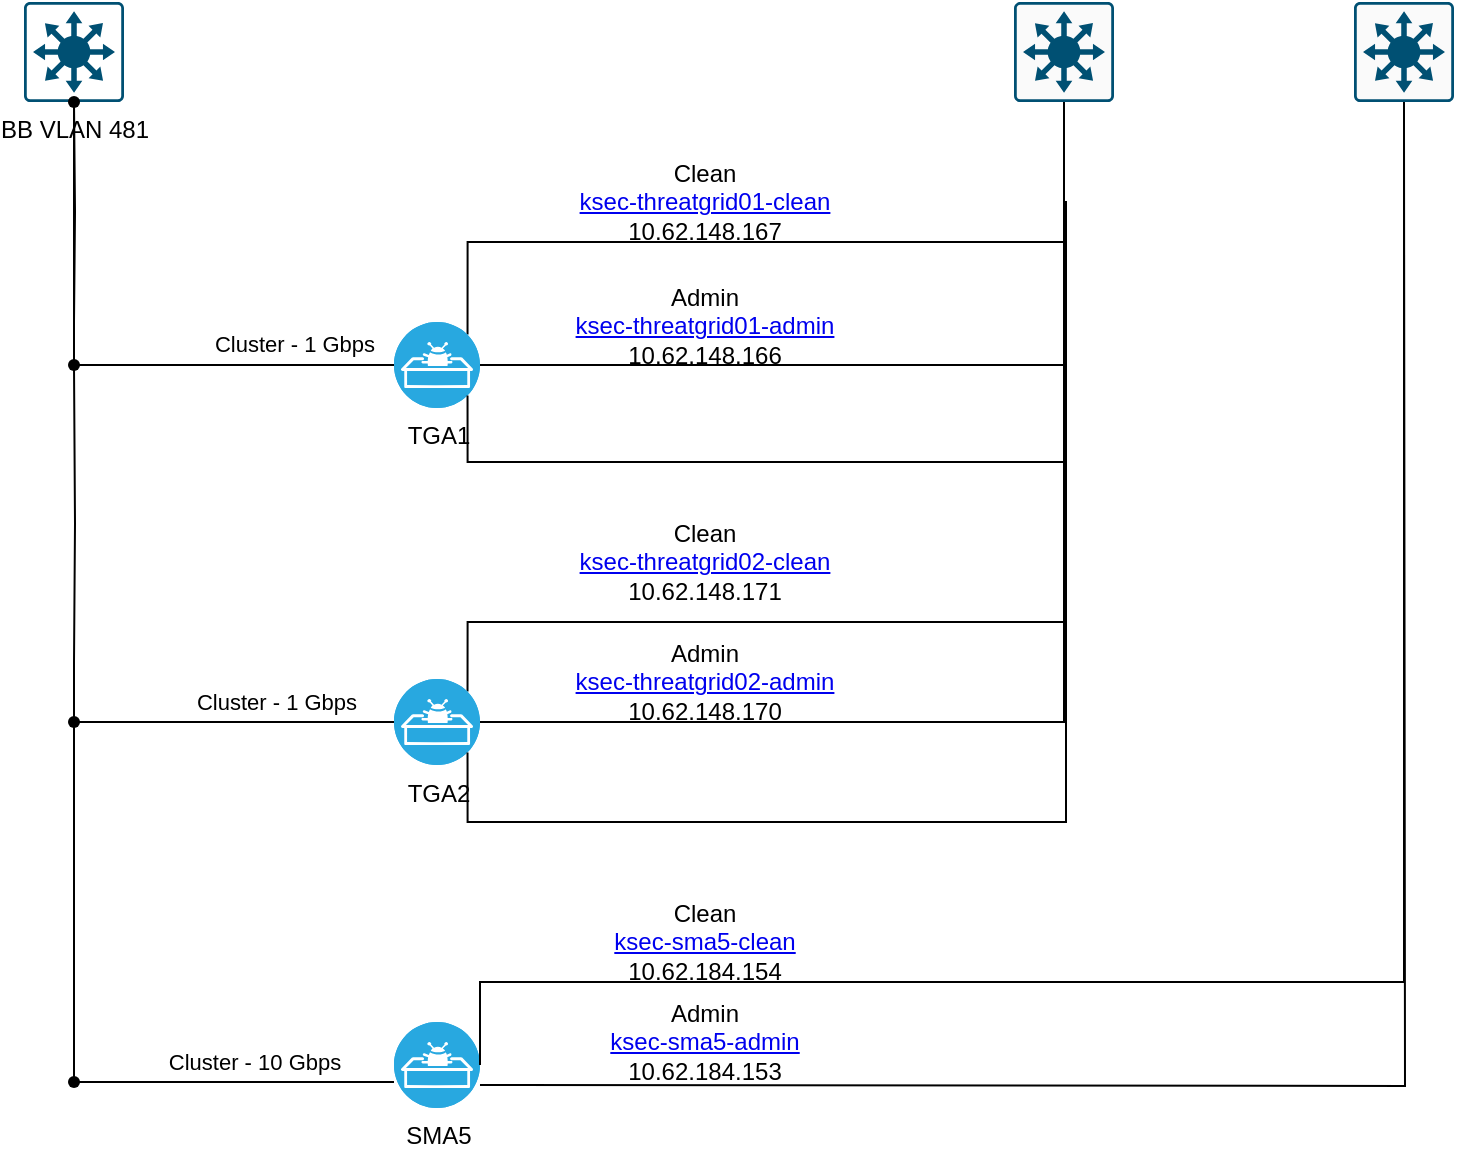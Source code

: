 <mxfile version="24.6.5" type="github">
  <diagram name="Page-1" id="tIi6XGk7Z42b94pc7ILP">
    <mxGraphModel dx="1306" dy="725" grid="1" gridSize="10" guides="1" tooltips="1" connect="1" arrows="1" fold="1" page="1" pageScale="1" pageWidth="1654" pageHeight="1169" math="0" shadow="0">
      <root>
        <mxCell id="0" />
        <mxCell id="1" parent="0" />
        <mxCell id="yGkd1davA27l-2CEh0l2-4" value="BB VLAN 481" style="sketch=0;points=[[0.015,0.015,0],[0.985,0.015,0],[0.985,0.985,0],[0.015,0.985,0],[0.25,0,0],[0.5,0,0],[0.75,0,0],[1,0.25,0],[1,0.5,0],[1,0.75,0],[0.75,1,0],[0.5,1,0],[0.25,1,0],[0,0.75,0],[0,0.5,0],[0,0.25,0]];verticalLabelPosition=bottom;html=1;verticalAlign=top;aspect=fixed;align=center;pointerEvents=1;shape=mxgraph.cisco19.rect;prIcon=l3_switch;fillColor=#ffffff;strokeColor=#005073;" parent="1" vertex="1">
          <mxGeometry x="255" y="140" width="50" height="50" as="geometry" />
        </mxCell>
        <mxCell id="yGkd1davA27l-2CEh0l2-73" style="edgeStyle=orthogonalEdgeStyle;shape=connector;rounded=0;orthogonalLoop=1;jettySize=auto;html=1;strokeColor=default;align=center;verticalAlign=middle;fontFamily=Helvetica;fontSize=11;fontColor=default;labelBackgroundColor=default;endArrow=none;endFill=0;" parent="1" source="yGkd1davA27l-2CEh0l2-76" target="yGkd1davA27l-2CEh0l2-77" edge="1">
          <mxGeometry relative="1" as="geometry" />
        </mxCell>
        <mxCell id="yGkd1davA27l-2CEh0l2-109" value="Cluster - 1 Gbps" style="edgeLabel;html=1;align=center;verticalAlign=middle;resizable=0;points=[];fontFamily=Helvetica;fontSize=11;fontColor=default;labelBackgroundColor=default;" parent="yGkd1davA27l-2CEh0l2-73" vertex="1" connectable="0">
          <mxGeometry x="0.659" y="-2" relative="1" as="geometry">
            <mxPoint x="73" y="-8" as="offset" />
          </mxGeometry>
        </mxCell>
        <mxCell id="_9Xhn7tCBY5-UeczWf9N-10" style="edgeStyle=orthogonalEdgeStyle;rounded=0;orthogonalLoop=1;jettySize=auto;html=1;exitX=0.855;exitY=0.145;exitDx=0;exitDy=0;exitPerimeter=0;endArrow=none;endFill=0;entryX=0.5;entryY=1;entryDx=0;entryDy=0;entryPerimeter=0;" edge="1" parent="1" source="yGkd1davA27l-2CEh0l2-76" target="_9Xhn7tCBY5-UeczWf9N-8">
          <mxGeometry relative="1" as="geometry">
            <mxPoint x="780" y="280" as="targetPoint" />
            <Array as="points">
              <mxPoint x="477" y="450" />
              <mxPoint x="775" y="450" />
            </Array>
          </mxGeometry>
        </mxCell>
        <mxCell id="_9Xhn7tCBY5-UeczWf9N-18" style="edgeStyle=orthogonalEdgeStyle;rounded=0;orthogonalLoop=1;jettySize=auto;html=1;exitX=1;exitY=0.5;exitDx=0;exitDy=0;exitPerimeter=0;entryX=0.5;entryY=1;entryDx=0;entryDy=0;entryPerimeter=0;endArrow=none;endFill=0;" edge="1" parent="1" source="yGkd1davA27l-2CEh0l2-76" target="_9Xhn7tCBY5-UeczWf9N-8">
          <mxGeometry relative="1" as="geometry">
            <mxPoint x="780" y="500" as="targetPoint" />
          </mxGeometry>
        </mxCell>
        <mxCell id="yGkd1davA27l-2CEh0l2-76" value="TGA2" style="fillColor=#28A8E0;verticalLabelPosition=bottom;sketch=0;html=1;strokeColor=#ffffff;verticalAlign=top;align=center;points=[[0.145,0.145,0],[0.5,0,0],[0.855,0.145,0],[1,0.5,0],[0.855,0.855,0],[0.5,1,0],[0.145,0.855,0],[0,0.5,0]];pointerEvents=1;shape=mxgraph.cisco_safe.compositeIcon;bgIcon=ellipse;resIcon=mxgraph.cisco_safe.capability.malware_sandbox;" parent="1" vertex="1">
          <mxGeometry x="440" y="478.5" width="43" height="43" as="geometry" />
        </mxCell>
        <mxCell id="yGkd1davA27l-2CEh0l2-98" style="edgeStyle=orthogonalEdgeStyle;shape=connector;rounded=0;orthogonalLoop=1;jettySize=auto;html=1;strokeColor=default;align=center;verticalAlign=middle;fontFamily=Helvetica;fontSize=11;fontColor=default;labelBackgroundColor=default;endArrow=none;endFill=0;" parent="1" source="yGkd1davA27l-2CEh0l2-77" edge="1">
          <mxGeometry relative="1" as="geometry">
            <mxPoint x="280" y="470" as="targetPoint" />
          </mxGeometry>
        </mxCell>
        <mxCell id="yGkd1davA27l-2CEh0l2-77" value="" style="shape=waypoint;sketch=0;fillStyle=solid;size=6;pointerEvents=1;points=[];fillColor=none;resizable=0;rotatable=0;perimeter=centerPerimeter;snapToPoint=1;fontFamily=Helvetica;fontSize=11;fontColor=default;labelBackgroundColor=default;" parent="1" vertex="1">
          <mxGeometry x="270" y="490" width="20" height="20" as="geometry" />
        </mxCell>
        <mxCell id="yGkd1davA27l-2CEh0l2-97" style="edgeStyle=orthogonalEdgeStyle;shape=connector;rounded=0;orthogonalLoop=1;jettySize=auto;html=1;strokeColor=default;align=center;verticalAlign=middle;fontFamily=Helvetica;fontSize=11;fontColor=default;labelBackgroundColor=default;endArrow=none;endFill=0;" parent="1" target="yGkd1davA27l-2CEh0l2-77" edge="1">
          <mxGeometry relative="1" as="geometry">
            <mxPoint x="280" y="530" as="sourcePoint" />
          </mxGeometry>
        </mxCell>
        <mxCell id="yGkd1davA27l-2CEh0l2-104" style="edgeStyle=orthogonalEdgeStyle;shape=connector;rounded=0;orthogonalLoop=1;jettySize=auto;html=1;strokeColor=default;align=center;verticalAlign=middle;fontFamily=Helvetica;fontSize=11;fontColor=default;labelBackgroundColor=default;endArrow=none;endFill=0;" parent="1" edge="1">
          <mxGeometry relative="1" as="geometry">
            <mxPoint x="280" y="530" as="sourcePoint" />
            <mxPoint x="280" y="650" as="targetPoint" />
          </mxGeometry>
        </mxCell>
        <mxCell id="yGkd1davA27l-2CEh0l2-99" style="edgeStyle=orthogonalEdgeStyle;shape=connector;rounded=0;orthogonalLoop=1;jettySize=auto;html=1;strokeColor=default;align=center;verticalAlign=middle;fontFamily=Helvetica;fontSize=11;fontColor=default;labelBackgroundColor=default;endArrow=none;endFill=0;" parent="1" target="yGkd1davA27l-2CEh0l2-85" edge="1">
          <mxGeometry relative="1" as="geometry">
            <mxPoint x="280" y="470" as="sourcePoint" />
          </mxGeometry>
        </mxCell>
        <mxCell id="yGkd1davA27l-2CEh0l2-81" value="Cluster - 1 Gbps" style="edgeStyle=orthogonalEdgeStyle;shape=connector;rounded=0;orthogonalLoop=1;jettySize=auto;html=1;strokeColor=default;align=center;verticalAlign=middle;fontFamily=Helvetica;fontSize=11;fontColor=default;labelBackgroundColor=default;endArrow=none;endFill=0;" parent="1" source="yGkd1davA27l-2CEh0l2-83" target="yGkd1davA27l-2CEh0l2-85" edge="1">
          <mxGeometry x="-0.375" y="-11" relative="1" as="geometry">
            <Array as="points">
              <mxPoint x="280" y="322" />
            </Array>
            <mxPoint as="offset" />
          </mxGeometry>
        </mxCell>
        <mxCell id="_9Xhn7tCBY5-UeczWf9N-7" style="edgeStyle=orthogonalEdgeStyle;rounded=0;orthogonalLoop=1;jettySize=auto;html=1;exitX=0.855;exitY=0.145;exitDx=0;exitDy=0;exitPerimeter=0;entryX=0.5;entryY=1;entryDx=0;entryDy=0;entryPerimeter=0;endArrow=none;endFill=0;" edge="1" parent="1" source="yGkd1davA27l-2CEh0l2-83" target="_9Xhn7tCBY5-UeczWf9N-8">
          <mxGeometry relative="1" as="geometry">
            <mxPoint x="780" y="200" as="targetPoint" />
            <Array as="points">
              <mxPoint x="477" y="260" />
              <mxPoint x="775" y="260" />
            </Array>
          </mxGeometry>
        </mxCell>
        <mxCell id="yGkd1davA27l-2CEh0l2-83" value="TGA1" style="fillColor=#28A8E0;verticalLabelPosition=bottom;sketch=0;html=1;strokeColor=#ffffff;verticalAlign=top;align=center;points=[[0.145,0.145,0],[0.5,0,0],[0.855,0.145,0],[1,0.5,0],[0.855,0.855,0],[0.5,1,0],[0.145,0.855,0],[0,0.5,0]];pointerEvents=1;shape=mxgraph.cisco_safe.compositeIcon;bgIcon=ellipse;resIcon=mxgraph.cisco_safe.capability.malware_sandbox;" parent="1" vertex="1">
          <mxGeometry x="440" y="300" width="43" height="43" as="geometry" />
        </mxCell>
        <mxCell id="yGkd1davA27l-2CEh0l2-101" style="edgeStyle=orthogonalEdgeStyle;shape=connector;rounded=0;orthogonalLoop=1;jettySize=auto;html=1;strokeColor=default;align=center;verticalAlign=middle;fontFamily=Helvetica;fontSize=11;fontColor=default;labelBackgroundColor=default;endArrow=none;endFill=0;" parent="1" source="yGkd1davA27l-2CEh0l2-85" edge="1">
          <mxGeometry relative="1" as="geometry">
            <mxPoint x="280" y="300" as="targetPoint" />
          </mxGeometry>
        </mxCell>
        <mxCell id="yGkd1davA27l-2CEh0l2-84" value="" style="shape=waypoint;sketch=0;fillStyle=solid;size=6;pointerEvents=1;points=[];fillColor=none;resizable=0;rotatable=0;perimeter=centerPerimeter;snapToPoint=1;fontFamily=Helvetica;fontSize=11;fontColor=default;labelBackgroundColor=default;" parent="1" vertex="1">
          <mxGeometry x="270" y="180" width="20" height="20" as="geometry" />
        </mxCell>
        <mxCell id="yGkd1davA27l-2CEh0l2-103" style="edgeStyle=orthogonalEdgeStyle;shape=connector;rounded=0;orthogonalLoop=1;jettySize=auto;html=1;strokeColor=default;align=center;verticalAlign=middle;fontFamily=Helvetica;fontSize=11;fontColor=default;labelBackgroundColor=default;endArrow=none;endFill=0;" parent="1" target="yGkd1davA27l-2CEh0l2-4" edge="1">
          <mxGeometry relative="1" as="geometry">
            <mxPoint x="280" y="300" as="sourcePoint" />
          </mxGeometry>
        </mxCell>
        <mxCell id="yGkd1davA27l-2CEh0l2-87" style="edgeStyle=orthogonalEdgeStyle;shape=connector;rounded=0;orthogonalLoop=1;jettySize=auto;html=1;strokeColor=default;align=center;verticalAlign=middle;fontFamily=Helvetica;fontSize=11;fontColor=default;labelBackgroundColor=default;endArrow=none;endFill=0;" parent="1" source="yGkd1davA27l-2CEh0l2-90" target="yGkd1davA27l-2CEh0l2-91" edge="1">
          <mxGeometry relative="1" as="geometry">
            <Array as="points">
              <mxPoint x="390" y="680" />
              <mxPoint x="390" y="680" />
            </Array>
          </mxGeometry>
        </mxCell>
        <mxCell id="yGkd1davA27l-2CEh0l2-112" value="Cluster - 10 Gbps" style="edgeLabel;html=1;align=center;verticalAlign=middle;resizable=0;points=[];fontFamily=Helvetica;fontSize=11;fontColor=default;labelBackgroundColor=default;" parent="yGkd1davA27l-2CEh0l2-87" vertex="1" connectable="0">
          <mxGeometry x="-0.174" relative="1" as="geometry">
            <mxPoint x="-4" y="-10" as="offset" />
          </mxGeometry>
        </mxCell>
        <mxCell id="yGkd1davA27l-2CEh0l2-90" value="SMA5" style="fillColor=#28A8E0;verticalLabelPosition=bottom;sketch=0;html=1;strokeColor=#ffffff;verticalAlign=top;align=center;points=[[0.145,0.145,0],[0.5,0,0],[0.855,0.145,0],[1,0.5,0],[0.855,0.855,0],[0.5,1,0],[0.145,0.855,0],[0,0.5,0]];pointerEvents=1;shape=mxgraph.cisco_safe.compositeIcon;bgIcon=ellipse;resIcon=mxgraph.cisco_safe.capability.malware_sandbox;" parent="1" vertex="1">
          <mxGeometry x="440" y="650" width="43" height="43" as="geometry" />
        </mxCell>
        <mxCell id="yGkd1davA27l-2CEh0l2-91" value="" style="shape=waypoint;sketch=0;fillStyle=solid;size=6;pointerEvents=1;points=[];fillColor=none;resizable=0;rotatable=0;perimeter=centerPerimeter;snapToPoint=1;fontFamily=Helvetica;fontSize=11;fontColor=default;labelBackgroundColor=default;" parent="1" vertex="1">
          <mxGeometry x="270" y="670" width="20" height="20" as="geometry" />
        </mxCell>
        <mxCell id="yGkd1davA27l-2CEh0l2-94" style="edgeStyle=orthogonalEdgeStyle;shape=connector;rounded=0;orthogonalLoop=1;jettySize=auto;html=1;strokeColor=default;align=center;verticalAlign=middle;fontFamily=Helvetica;fontSize=11;fontColor=default;labelBackgroundColor=default;endArrow=none;endFill=0;" parent="1" target="yGkd1davA27l-2CEh0l2-91" edge="1">
          <mxGeometry relative="1" as="geometry">
            <mxPoint x="280" y="650" as="sourcePoint" />
          </mxGeometry>
        </mxCell>
        <mxCell id="_9Xhn7tCBY5-UeczWf9N-8" value="" style="sketch=0;points=[[0.015,0.015,0],[0.985,0.015,0],[0.985,0.985,0],[0.015,0.985,0],[0.25,0,0],[0.5,0,0],[0.75,0,0],[1,0.25,0],[1,0.5,0],[1,0.75,0],[0.75,1,0],[0.5,1,0],[0.25,1,0],[0,0.75,0],[0,0.5,0],[0,0.25,0]];verticalLabelPosition=bottom;html=1;verticalAlign=top;aspect=fixed;align=center;pointerEvents=1;shape=mxgraph.cisco19.rect;prIcon=l3_switch;fillColor=#FAFAFA;strokeColor=#005073;fontFamily=Helvetica;fontSize=11;fontColor=default;labelBackgroundColor=default;" vertex="1" parent="1">
          <mxGeometry x="750" y="140" width="50" height="50" as="geometry" />
        </mxCell>
        <mxCell id="_9Xhn7tCBY5-UeczWf9N-9" value="&lt;div&gt;Clean&lt;br&gt;&lt;a rel=&quot;noopener noreferrer&quot; target=&quot;_blank&quot; data-interception=&quot;off&quot; href=&quot;https://ksec-threatgrid01-clean.cisco.com&quot;&gt;ksec-threatgrid01-clean&lt;/a&gt;&lt;br&gt;10.62.148.167&lt;br&gt;&lt;/div&gt;" style="text;html=1;align=center;verticalAlign=middle;resizable=0;points=[];autosize=1;strokeColor=none;fillColor=none;" vertex="1" parent="1">
          <mxGeometry x="520" y="210" width="150" height="60" as="geometry" />
        </mxCell>
        <mxCell id="_9Xhn7tCBY5-UeczWf9N-12" value="Clean&lt;br&gt;&lt;a rel=&quot;noopener noreferrer&quot; target=&quot;_blank&quot; data-interception=&quot;off&quot; href=&quot;https://ksec-threatgrid02-admin.cisco.com&quot;&gt;ksec-threatgrid02-clean&lt;/a&gt;&lt;br&gt;10.62.148.171" style="text;html=1;align=center;verticalAlign=middle;resizable=0;points=[];autosize=1;strokeColor=none;fillColor=none;" vertex="1" parent="1">
          <mxGeometry x="520" y="390" width="150" height="60" as="geometry" />
        </mxCell>
        <mxCell id="_9Xhn7tCBY5-UeczWf9N-14" value="Clean&lt;br&gt;&lt;a rel=&quot;noopener noreferrer&quot; target=&quot;_blank&quot; data-interception=&quot;off&quot; href=&quot;https://ksec-sma5-clean.cisco.com&quot;&gt;ksec-sma5-clean&lt;/a&gt;&lt;br&gt;10.62.184.154" style="text;html=1;align=center;verticalAlign=middle;resizable=0;points=[];autosize=1;strokeColor=none;fillColor=none;" vertex="1" parent="1">
          <mxGeometry x="540" y="580" width="110" height="60" as="geometry" />
        </mxCell>
        <mxCell id="_9Xhn7tCBY5-UeczWf9N-17" value="Admin&lt;br&gt;&lt;a rel=&quot;noopener noreferrer&quot; target=&quot;_blank&quot; data-interception=&quot;off&quot; href=&quot;https://ksec-threatgrid01-admin.cisco.com&quot;&gt;ksec-threatgrid01-admin&lt;/a&gt;&lt;br&gt;10.62.148.166" style="text;html=1;align=center;verticalAlign=middle;resizable=0;points=[];autosize=1;strokeColor=none;fillColor=none;" vertex="1" parent="1">
          <mxGeometry x="520" y="271.5" width="150" height="60" as="geometry" />
        </mxCell>
        <mxCell id="_9Xhn7tCBY5-UeczWf9N-19" value="Admin&lt;br&gt;&lt;a rel=&quot;noopener noreferrer&quot; target=&quot;_blank&quot; data-interception=&quot;off&quot; href=&quot;https://ksec-threatgrid01-admin.cisco.com&quot;&gt;ksec-threatgrid02-admin&lt;/a&gt;&lt;br&gt;10.62.148.170" style="text;html=1;align=center;verticalAlign=middle;resizable=0;points=[];autosize=1;strokeColor=none;fillColor=none;" vertex="1" parent="1">
          <mxGeometry x="520" y="450" width="150" height="60" as="geometry" />
        </mxCell>
        <mxCell id="_9Xhn7tCBY5-UeczWf9N-21" value="Admin&lt;br&gt;&lt;a rel=&quot;noopener noreferrer&quot; target=&quot;_blank&quot; data-interception=&quot;off&quot; href=&quot;https://ksec-sma5-admin.cisco.com&quot;&gt;ksec-sma5-admin&lt;/a&gt;&lt;br&gt;10.62.184.153" style="text;html=1;align=center;verticalAlign=middle;resizable=0;points=[];autosize=1;strokeColor=none;fillColor=none;" vertex="1" parent="1">
          <mxGeometry x="535" y="630" width="120" height="60" as="geometry" />
        </mxCell>
        <mxCell id="_9Xhn7tCBY5-UeczWf9N-23" value="" style="edgeStyle=orthogonalEdgeStyle;shape=connector;rounded=0;orthogonalLoop=1;jettySize=auto;html=1;strokeColor=default;align=center;verticalAlign=middle;fontFamily=Helvetica;fontSize=11;fontColor=default;labelBackgroundColor=default;endArrow=none;endFill=0;" edge="1" parent="1" source="yGkd1davA27l-2CEh0l2-84" target="yGkd1davA27l-2CEh0l2-85">
          <mxGeometry relative="1" as="geometry">
            <mxPoint x="280" y="360" as="sourcePoint" />
            <mxPoint x="280" y="300" as="targetPoint" />
          </mxGeometry>
        </mxCell>
        <mxCell id="yGkd1davA27l-2CEh0l2-85" value="" style="shape=waypoint;sketch=0;fillStyle=solid;size=6;pointerEvents=1;points=[];fillColor=none;resizable=0;rotatable=0;perimeter=centerPerimeter;snapToPoint=1;fontFamily=Helvetica;fontSize=11;fontColor=default;labelBackgroundColor=default;" parent="1" vertex="1">
          <mxGeometry x="270" y="311.5" width="20" height="20" as="geometry" />
        </mxCell>
        <mxCell id="_9Xhn7tCBY5-UeczWf9N-24" style="edgeStyle=orthogonalEdgeStyle;rounded=0;orthogonalLoop=1;jettySize=auto;html=1;exitX=1;exitY=0.5;exitDx=0;exitDy=0;exitPerimeter=0;entryX=0.5;entryY=1;entryDx=0;entryDy=0;entryPerimeter=0;endArrow=none;endFill=0;" edge="1" parent="1" source="yGkd1davA27l-2CEh0l2-83" target="_9Xhn7tCBY5-UeczWf9N-8">
          <mxGeometry relative="1" as="geometry" />
        </mxCell>
        <mxCell id="_9Xhn7tCBY5-UeczWf9N-25" style="edgeStyle=orthogonalEdgeStyle;rounded=0;orthogonalLoop=1;jettySize=auto;html=1;exitX=1;exitY=0.5;exitDx=0;exitDy=0;exitPerimeter=0;entryX=0.5;entryY=1;entryDx=0;entryDy=0;entryPerimeter=0;endArrow=none;endFill=0;" edge="1" parent="1" source="yGkd1davA27l-2CEh0l2-83" target="_9Xhn7tCBY5-UeczWf9N-8">
          <mxGeometry relative="1" as="geometry" />
        </mxCell>
        <mxCell id="_9Xhn7tCBY5-UeczWf9N-26" value="" style="sketch=0;points=[[0.015,0.015,0],[0.985,0.015,0],[0.985,0.985,0],[0.015,0.985,0],[0.25,0,0],[0.5,0,0],[0.75,0,0],[1,0.25,0],[1,0.5,0],[1,0.75,0],[0.75,1,0],[0.5,1,0],[0.25,1,0],[0,0.75,0],[0,0.5,0],[0,0.25,0]];verticalLabelPosition=bottom;html=1;verticalAlign=top;aspect=fixed;align=center;pointerEvents=1;shape=mxgraph.cisco19.rect;prIcon=l3_switch;fillColor=#FAFAFA;strokeColor=#005073;fontFamily=Helvetica;fontSize=11;fontColor=default;labelBackgroundColor=default;" vertex="1" parent="1">
          <mxGeometry x="920" y="140" width="50" height="50" as="geometry" />
        </mxCell>
        <mxCell id="_9Xhn7tCBY5-UeczWf9N-31" style="edgeStyle=orthogonalEdgeStyle;rounded=0;orthogonalLoop=1;jettySize=auto;html=1;exitX=1;exitY=0.5;exitDx=0;exitDy=0;exitPerimeter=0;entryX=0.5;entryY=1;entryDx=0;entryDy=0;entryPerimeter=0;endArrow=none;endFill=0;" edge="1" parent="1" source="yGkd1davA27l-2CEh0l2-90" target="_9Xhn7tCBY5-UeczWf9N-26">
          <mxGeometry relative="1" as="geometry">
            <Array as="points">
              <mxPoint x="483" y="630" />
              <mxPoint x="945" y="630" />
            </Array>
          </mxGeometry>
        </mxCell>
        <mxCell id="_9Xhn7tCBY5-UeczWf9N-32" style="edgeStyle=orthogonalEdgeStyle;rounded=0;orthogonalLoop=1;jettySize=auto;html=1;exitX=1;exitY=0.5;exitDx=0;exitDy=0;exitPerimeter=0;entryX=0.5;entryY=1;entryDx=0;entryDy=0;entryPerimeter=0;endArrow=none;endFill=0;" edge="1" parent="1">
          <mxGeometry relative="1" as="geometry">
            <mxPoint x="483" y="681.5" as="sourcePoint" />
            <mxPoint x="945" y="200" as="targetPoint" />
          </mxGeometry>
        </mxCell>
        <mxCell id="_9Xhn7tCBY5-UeczWf9N-33" style="edgeStyle=orthogonalEdgeStyle;rounded=0;orthogonalLoop=1;jettySize=auto;html=1;exitX=0.5;exitY=1;exitDx=0;exitDy=0;exitPerimeter=0;entryX=1;entryY=0.5;entryDx=0;entryDy=0;entryPerimeter=0;endArrow=none;endFill=0;" edge="1" parent="1" source="_9Xhn7tCBY5-UeczWf9N-8" target="yGkd1davA27l-2CEh0l2-76">
          <mxGeometry relative="1" as="geometry" />
        </mxCell>
        <mxCell id="_9Xhn7tCBY5-UeczWf9N-36" style="edgeStyle=orthogonalEdgeStyle;rounded=0;orthogonalLoop=1;jettySize=auto;html=1;exitX=0.855;exitY=0.855;exitDx=0;exitDy=0;exitPerimeter=0;entryX=0.5;entryY=1;entryDx=0;entryDy=0;entryPerimeter=0;endArrow=none;endFill=0;" edge="1" parent="1" source="yGkd1davA27l-2CEh0l2-76">
          <mxGeometry relative="1" as="geometry">
            <mxPoint x="483" y="550" as="sourcePoint" />
            <mxPoint x="775" y="240" as="targetPoint" />
            <Array as="points">
              <mxPoint x="477" y="550" />
              <mxPoint x="776" y="550" />
            </Array>
          </mxGeometry>
        </mxCell>
        <mxCell id="_9Xhn7tCBY5-UeczWf9N-39" style="edgeStyle=orthogonalEdgeStyle;rounded=0;orthogonalLoop=1;jettySize=auto;html=1;exitX=0.855;exitY=0.855;exitDx=0;exitDy=0;exitPerimeter=0;entryX=0.5;entryY=1;entryDx=0;entryDy=0;entryPerimeter=0;endArrow=none;endFill=0;" edge="1" parent="1" source="yGkd1davA27l-2CEh0l2-83">
          <mxGeometry relative="1" as="geometry">
            <mxPoint x="476.765" y="341.445" as="sourcePoint" />
            <mxPoint x="775" y="288.31" as="targetPoint" />
            <Array as="points">
              <mxPoint x="477" y="370" />
              <mxPoint x="776" y="370" />
            </Array>
          </mxGeometry>
        </mxCell>
      </root>
    </mxGraphModel>
  </diagram>
</mxfile>
